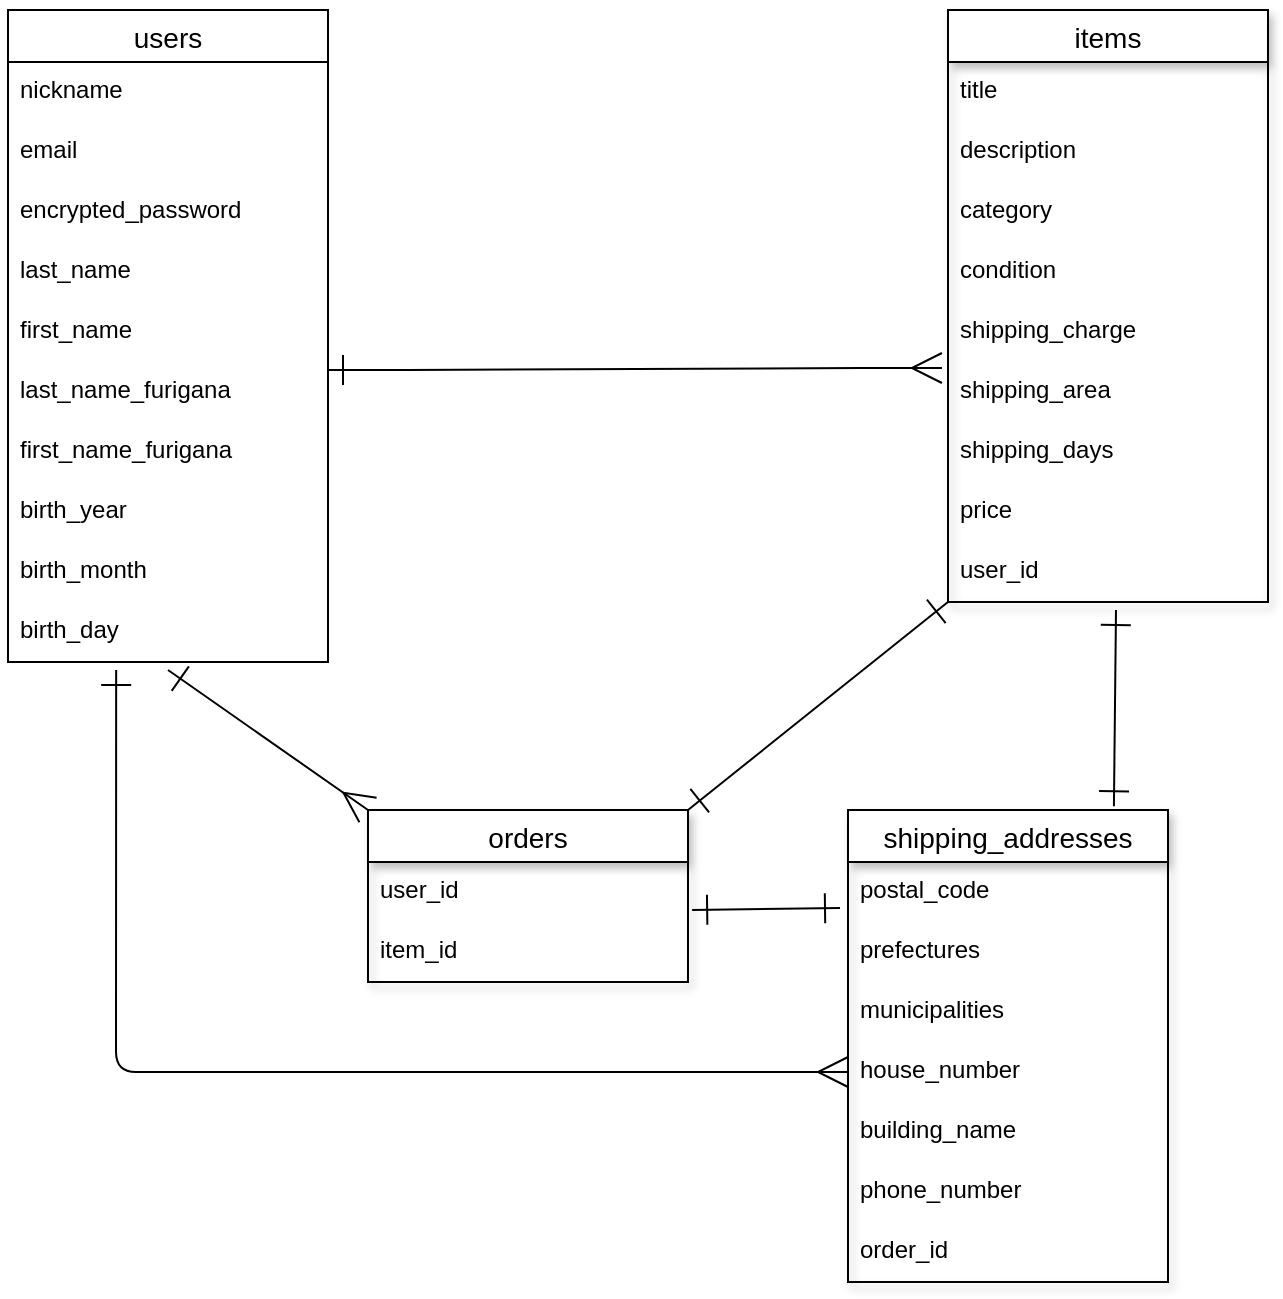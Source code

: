 <mxfile>
    <diagram id="vfSClNsYDbU708NlyztH" name="ページ1">
        <mxGraphModel dx="803" dy="723" grid="1" gridSize="10" guides="1" tooltips="1" connect="1" arrows="1" fold="1" page="1" pageScale="1" pageWidth="827" pageHeight="1169" math="0" shadow="0">
            <root>
                <mxCell id="0"/>
                <mxCell id="1" parent="0"/>
                <mxCell id="15" value="users" style="swimlane;fontStyle=0;childLayout=stackLayout;horizontal=1;startSize=26;horizontalStack=0;resizeParent=1;resizeParentMax=0;resizeLast=0;collapsible=1;marginBottom=0;align=center;fontSize=14;" vertex="1" parent="1">
                    <mxGeometry x="120" y="40" width="160" height="326" as="geometry">
                        <mxRectangle x="80" y="40" width="70" height="30" as="alternateBounds"/>
                    </mxGeometry>
                </mxCell>
                <mxCell id="16" value="nickname" style="text;strokeColor=none;fillColor=none;spacingLeft=4;spacingRight=4;overflow=hidden;rotatable=0;points=[[0,0.5],[1,0.5]];portConstraint=eastwest;fontSize=12;" vertex="1" parent="15">
                    <mxGeometry y="26" width="160" height="30" as="geometry"/>
                </mxCell>
                <mxCell id="17" value="email" style="text;strokeColor=none;fillColor=none;spacingLeft=4;spacingRight=4;overflow=hidden;rotatable=0;points=[[0,0.5],[1,0.5]];portConstraint=eastwest;fontSize=12;" vertex="1" parent="15">
                    <mxGeometry y="56" width="160" height="30" as="geometry"/>
                </mxCell>
                <mxCell id="18" value="encrypted_password" style="text;strokeColor=none;fillColor=none;spacingLeft=4;spacingRight=4;overflow=hidden;rotatable=0;points=[[0,0.5],[1,0.5]];portConstraint=eastwest;fontSize=12;shadow=1;" vertex="1" parent="15">
                    <mxGeometry y="86" width="160" height="30" as="geometry"/>
                </mxCell>
                <mxCell id="25" value="last_name" style="text;strokeColor=none;fillColor=none;spacingLeft=4;spacingRight=4;overflow=hidden;rotatable=0;points=[[0,0.5],[1,0.5]];portConstraint=eastwest;fontSize=12;shadow=1;" vertex="1" parent="15">
                    <mxGeometry y="116" width="160" height="30" as="geometry"/>
                </mxCell>
                <mxCell id="27" value="first_name" style="text;strokeColor=none;fillColor=none;spacingLeft=4;spacingRight=4;overflow=hidden;rotatable=0;points=[[0,0.5],[1,0.5]];portConstraint=eastwest;fontSize=12;shadow=1;" vertex="1" parent="15">
                    <mxGeometry y="146" width="160" height="30" as="geometry"/>
                </mxCell>
                <mxCell id="28" value="last_name_furigana" style="text;strokeColor=none;fillColor=none;spacingLeft=4;spacingRight=4;overflow=hidden;rotatable=0;points=[[0,0.5],[1,0.5]];portConstraint=eastwest;fontSize=12;shadow=1;" vertex="1" parent="15">
                    <mxGeometry y="176" width="160" height="30" as="geometry"/>
                </mxCell>
                <mxCell id="31" value="first_name_furigana" style="text;strokeColor=none;fillColor=none;spacingLeft=4;spacingRight=4;overflow=hidden;rotatable=0;points=[[0,0.5],[1,0.5]];portConstraint=eastwest;fontSize=12;shadow=1;" vertex="1" parent="15">
                    <mxGeometry y="206" width="160" height="30" as="geometry"/>
                </mxCell>
                <mxCell id="32" value="birth_year" style="text;strokeColor=none;fillColor=none;spacingLeft=4;spacingRight=4;overflow=hidden;rotatable=0;points=[[0,0.5],[1,0.5]];portConstraint=eastwest;fontSize=12;shadow=1;" vertex="1" parent="15">
                    <mxGeometry y="236" width="160" height="30" as="geometry"/>
                </mxCell>
                <mxCell id="30" value="birth_month" style="text;strokeColor=none;fillColor=none;spacingLeft=4;spacingRight=4;overflow=hidden;rotatable=0;points=[[0,0.5],[1,0.5]];portConstraint=eastwest;fontSize=12;shadow=1;" vertex="1" parent="15">
                    <mxGeometry y="266" width="160" height="30" as="geometry"/>
                </mxCell>
                <mxCell id="29" value="birth_day" style="text;strokeColor=none;fillColor=none;spacingLeft=4;spacingRight=4;overflow=hidden;rotatable=0;points=[[0,0.5],[1,0.5]];portConstraint=eastwest;fontSize=12;shadow=1;" vertex="1" parent="15">
                    <mxGeometry y="296" width="160" height="30" as="geometry"/>
                </mxCell>
                <mxCell id="33" value="items" style="swimlane;fontStyle=0;childLayout=stackLayout;horizontal=1;startSize=26;horizontalStack=0;resizeParent=1;resizeParentMax=0;resizeLast=0;collapsible=1;marginBottom=0;align=center;fontSize=14;shadow=1;" vertex="1" parent="1">
                    <mxGeometry x="590" y="40" width="160" height="296" as="geometry"/>
                </mxCell>
                <mxCell id="34" value="title" style="text;strokeColor=none;fillColor=none;spacingLeft=4;spacingRight=4;overflow=hidden;rotatable=0;points=[[0,0.5],[1,0.5]];portConstraint=eastwest;fontSize=12;shadow=1;" vertex="1" parent="33">
                    <mxGeometry y="26" width="160" height="30" as="geometry"/>
                </mxCell>
                <mxCell id="35" value="description" style="text;strokeColor=none;fillColor=none;spacingLeft=4;spacingRight=4;overflow=hidden;rotatable=0;points=[[0,0.5],[1,0.5]];portConstraint=eastwest;fontSize=12;shadow=1;" vertex="1" parent="33">
                    <mxGeometry y="56" width="160" height="30" as="geometry"/>
                </mxCell>
                <mxCell id="36" value="category" style="text;strokeColor=none;fillColor=none;spacingLeft=4;spacingRight=4;overflow=hidden;rotatable=0;points=[[0,0.5],[1,0.5]];portConstraint=eastwest;fontSize=12;shadow=1;" vertex="1" parent="33">
                    <mxGeometry y="86" width="160" height="30" as="geometry"/>
                </mxCell>
                <mxCell id="41" value="condition" style="text;strokeColor=none;fillColor=none;spacingLeft=4;spacingRight=4;overflow=hidden;rotatable=0;points=[[0,0.5],[1,0.5]];portConstraint=eastwest;fontSize=12;shadow=1;" vertex="1" parent="33">
                    <mxGeometry y="116" width="160" height="30" as="geometry"/>
                </mxCell>
                <mxCell id="39" value="shipping_charge" style="text;strokeColor=none;fillColor=none;spacingLeft=4;spacingRight=4;overflow=hidden;rotatable=0;points=[[0,0.5],[1,0.5]];portConstraint=eastwest;fontSize=12;shadow=1;" vertex="1" parent="33">
                    <mxGeometry y="146" width="160" height="30" as="geometry"/>
                </mxCell>
                <mxCell id="38" value="shipping_area" style="text;strokeColor=none;fillColor=none;spacingLeft=4;spacingRight=4;overflow=hidden;rotatable=0;points=[[0,0.5],[1,0.5]];portConstraint=eastwest;fontSize=12;shadow=1;" vertex="1" parent="33">
                    <mxGeometry y="176" width="160" height="30" as="geometry"/>
                </mxCell>
                <mxCell id="37" value="shipping_days" style="text;strokeColor=none;fillColor=none;spacingLeft=4;spacingRight=4;overflow=hidden;rotatable=0;points=[[0,0.5],[1,0.5]];portConstraint=eastwest;fontSize=12;shadow=1;" vertex="1" parent="33">
                    <mxGeometry y="206" width="160" height="30" as="geometry"/>
                </mxCell>
                <mxCell id="42" value="price" style="text;strokeColor=none;fillColor=none;spacingLeft=4;spacingRight=4;overflow=hidden;rotatable=0;points=[[0,0.5],[1,0.5]];portConstraint=eastwest;fontSize=12;shadow=1;" vertex="1" parent="33">
                    <mxGeometry y="236" width="160" height="30" as="geometry"/>
                </mxCell>
                <mxCell id="40" value="user_id" style="text;strokeColor=none;fillColor=none;spacingLeft=4;spacingRight=4;overflow=hidden;rotatable=0;points=[[0,0.5],[1,0.5]];portConstraint=eastwest;fontSize=12;shadow=1;" vertex="1" parent="33">
                    <mxGeometry y="266" width="160" height="30" as="geometry"/>
                </mxCell>
                <mxCell id="43" value="orders" style="swimlane;fontStyle=0;childLayout=stackLayout;horizontal=1;startSize=26;horizontalStack=0;resizeParent=1;resizeParentMax=0;resizeLast=0;collapsible=1;marginBottom=0;align=center;fontSize=14;shadow=1;" vertex="1" parent="1">
                    <mxGeometry x="300" y="440" width="160" height="86" as="geometry"/>
                </mxCell>
                <mxCell id="44" value="user_id" style="text;strokeColor=none;fillColor=none;spacingLeft=4;spacingRight=4;overflow=hidden;rotatable=0;points=[[0,0.5],[1,0.5]];portConstraint=eastwest;fontSize=12;shadow=1;" vertex="1" parent="43">
                    <mxGeometry y="26" width="160" height="30" as="geometry"/>
                </mxCell>
                <mxCell id="45" value="item_id" style="text;strokeColor=none;fillColor=none;spacingLeft=4;spacingRight=4;overflow=hidden;rotatable=0;points=[[0,0.5],[1,0.5]];portConstraint=eastwest;fontSize=12;shadow=1;" vertex="1" parent="43">
                    <mxGeometry y="56" width="160" height="30" as="geometry"/>
                </mxCell>
                <mxCell id="47" value="shipping_addresses" style="swimlane;fontStyle=0;childLayout=stackLayout;horizontal=1;startSize=26;horizontalStack=0;resizeParent=1;resizeParentMax=0;resizeLast=0;collapsible=1;marginBottom=0;align=center;fontSize=14;shadow=1;" vertex="1" parent="1">
                    <mxGeometry x="540" y="440" width="160" height="236" as="geometry"/>
                </mxCell>
                <mxCell id="48" value="postal_code" style="text;strokeColor=none;fillColor=none;spacingLeft=4;spacingRight=4;overflow=hidden;rotatable=0;points=[[0,0.5],[1,0.5]];portConstraint=eastwest;fontSize=12;shadow=1;" vertex="1" parent="47">
                    <mxGeometry y="26" width="160" height="30" as="geometry"/>
                </mxCell>
                <mxCell id="49" value="prefectures" style="text;strokeColor=none;fillColor=none;spacingLeft=4;spacingRight=4;overflow=hidden;rotatable=0;points=[[0,0.5],[1,0.5]];portConstraint=eastwest;fontSize=12;shadow=1;" vertex="1" parent="47">
                    <mxGeometry y="56" width="160" height="30" as="geometry"/>
                </mxCell>
                <mxCell id="50" value="municipalities" style="text;strokeColor=none;fillColor=none;spacingLeft=4;spacingRight=4;overflow=hidden;rotatable=0;points=[[0,0.5],[1,0.5]];portConstraint=eastwest;fontSize=12;shadow=1;" vertex="1" parent="47">
                    <mxGeometry y="86" width="160" height="30" as="geometry"/>
                </mxCell>
                <mxCell id="52" value="house_number" style="text;strokeColor=none;fillColor=none;spacingLeft=4;spacingRight=4;overflow=hidden;rotatable=0;points=[[0,0.5],[1,0.5]];portConstraint=eastwest;fontSize=12;shadow=1;" vertex="1" parent="47">
                    <mxGeometry y="116" width="160" height="30" as="geometry"/>
                </mxCell>
                <mxCell id="51" value="building_name" style="text;strokeColor=none;fillColor=none;spacingLeft=4;spacingRight=4;overflow=hidden;rotatable=0;points=[[0,0.5],[1,0.5]];portConstraint=eastwest;fontSize=12;shadow=1;" vertex="1" parent="47">
                    <mxGeometry y="146" width="160" height="30" as="geometry"/>
                </mxCell>
                <mxCell id="53" value="phone_number" style="text;strokeColor=none;fillColor=none;spacingLeft=4;spacingRight=4;overflow=hidden;rotatable=0;points=[[0,0.5],[1,0.5]];portConstraint=eastwest;fontSize=12;shadow=1;" vertex="1" parent="47">
                    <mxGeometry y="176" width="160" height="30" as="geometry"/>
                </mxCell>
                <mxCell id="59" value="order_id" style="text;strokeColor=none;fillColor=none;spacingLeft=4;spacingRight=4;overflow=hidden;rotatable=0;points=[[0,0.5],[1,0.5]];portConstraint=eastwest;fontSize=12;shadow=1;" vertex="1" parent="47">
                    <mxGeometry y="206" width="160" height="30" as="geometry"/>
                </mxCell>
                <mxCell id="55" value="" style="edgeStyle=entityRelationEdgeStyle;fontSize=12;html=1;endArrow=ERmany;endFill=0;entryX=-0.019;entryY=0.1;entryDx=0;entryDy=0;entryPerimeter=0;startArrow=ERone;startFill=0;endSize=13;startSize=13;" edge="1" parent="1" target="38">
                    <mxGeometry width="100" height="100" relative="1" as="geometry">
                        <mxPoint x="280" y="220" as="sourcePoint"/>
                        <mxPoint x="380" y="120" as="targetPoint"/>
                    </mxGeometry>
                </mxCell>
                <mxCell id="56" value="" style="fontSize=12;html=1;endArrow=ERmany;endFill=0;entryX=0;entryY=0;entryDx=0;entryDy=0;startArrow=ERone;startFill=0;endSize=13;startSize=13;" edge="1" parent="1" target="43">
                    <mxGeometry width="100" height="100" relative="1" as="geometry">
                        <mxPoint x="200" y="370" as="sourcePoint"/>
                        <mxPoint x="526.96" y="400" as="targetPoint"/>
                    </mxGeometry>
                </mxCell>
                <mxCell id="57" value="" style="fontSize=12;html=1;endArrow=ERone;endFill=0;entryX=1;entryY=0;entryDx=0;entryDy=0;startArrow=ERone;startFill=0;endSize=13;startSize=13;exitX=0;exitY=1;exitDx=0;exitDy=0;exitPerimeter=0;" edge="1" parent="1" source="40" target="43">
                    <mxGeometry width="100" height="100" relative="1" as="geometry">
                        <mxPoint x="280" y="370" as="sourcePoint"/>
                        <mxPoint x="280" y="440" as="targetPoint"/>
                    </mxGeometry>
                </mxCell>
                <mxCell id="58" value="" style="fontSize=12;html=1;endArrow=ERone;endFill=0;entryX=1.013;entryY=0.8;entryDx=0;entryDy=0;startArrow=ERone;startFill=0;endSize=13;startSize=13;exitX=-0.025;exitY=0.767;exitDx=0;exitDy=0;exitPerimeter=0;entryPerimeter=0;" edge="1" parent="1" source="48" target="44">
                    <mxGeometry width="100" height="100" relative="1" as="geometry">
                        <mxPoint x="590" y="380" as="sourcePoint"/>
                        <mxPoint x="280" y="484" as="targetPoint"/>
                    </mxGeometry>
                </mxCell>
                <mxCell id="60" value="" style="fontSize=12;html=1;endArrow=ERmany;endFill=0;entryX=0;entryY=0.5;entryDx=0;entryDy=0;startArrow=ERone;startFill=0;endSize=13;startSize=13;exitX=0.338;exitY=1.133;exitDx=0;exitDy=0;exitPerimeter=0;" edge="1" parent="1" source="29" target="52">
                    <mxGeometry width="100" height="100" relative="1" as="geometry">
                        <mxPoint x="170" y="410" as="sourcePoint"/>
                        <mxPoint x="270" y="480" as="targetPoint"/>
                        <Array as="points">
                            <mxPoint x="174" y="571"/>
                        </Array>
                    </mxGeometry>
                </mxCell>
                <mxCell id="61" value="" style="fontSize=12;html=1;endArrow=ERone;endFill=0;entryX=0.831;entryY=-0.008;entryDx=0;entryDy=0;startArrow=ERone;startFill=0;endSize=13;startSize=13;exitX=0.525;exitY=1.133;exitDx=0;exitDy=0;exitPerimeter=0;entryPerimeter=0;" edge="1" parent="1" source="40" target="47">
                    <mxGeometry width="100" height="100" relative="1" as="geometry">
                        <mxPoint x="600" y="346" as="sourcePoint"/>
                        <mxPoint x="470" y="450" as="targetPoint"/>
                    </mxGeometry>
                </mxCell>
            </root>
        </mxGraphModel>
    </diagram>
</mxfile>